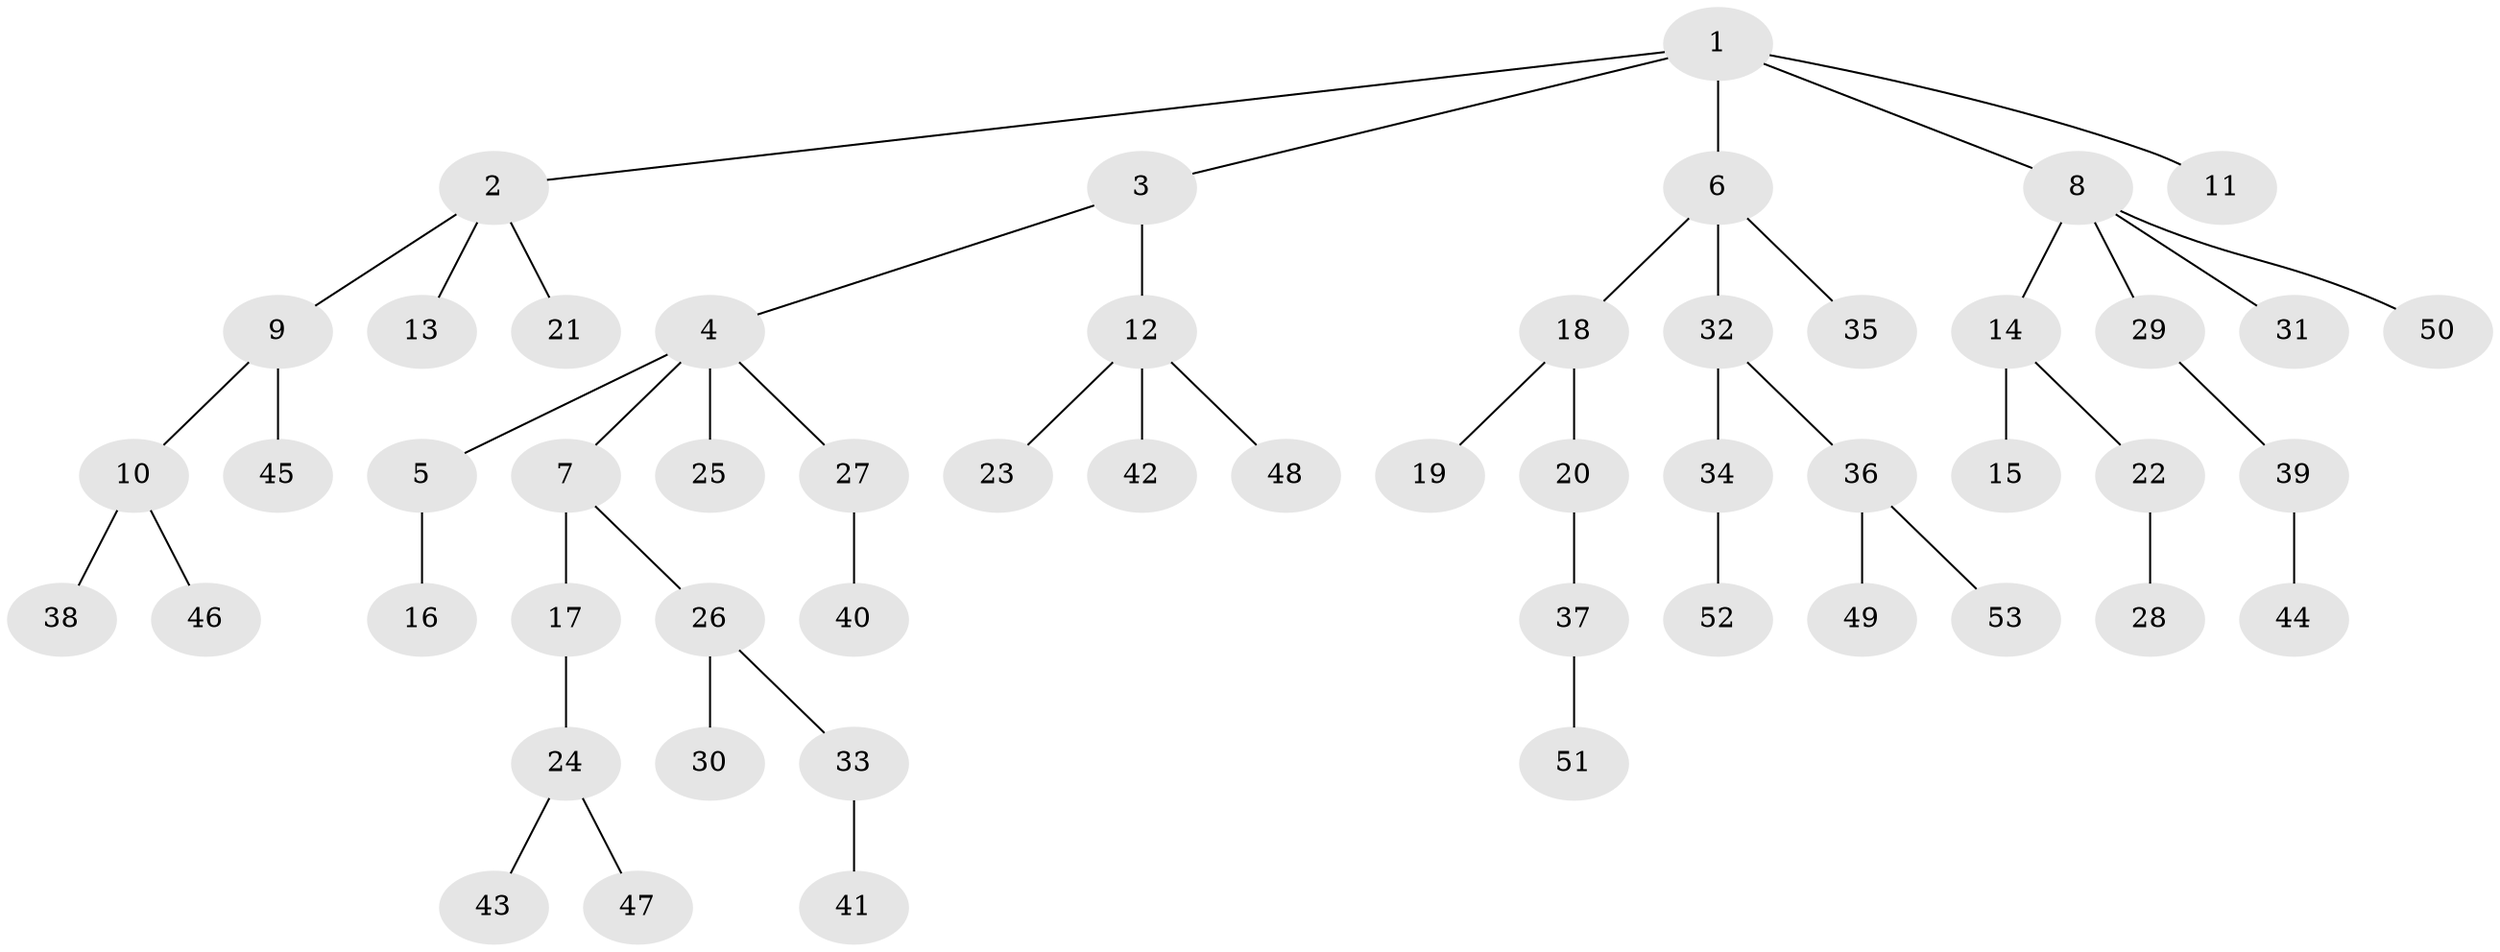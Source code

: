 // coarse degree distribution, {8: 0.030303030303030304, 3: 0.12121212121212122, 5: 0.030303030303030304, 4: 0.030303030303030304, 1: 0.5151515151515151, 2: 0.2727272727272727}
// Generated by graph-tools (version 1.1) at 2025/42/03/06/25 10:42:05]
// undirected, 53 vertices, 52 edges
graph export_dot {
graph [start="1"]
  node [color=gray90,style=filled];
  1;
  2;
  3;
  4;
  5;
  6;
  7;
  8;
  9;
  10;
  11;
  12;
  13;
  14;
  15;
  16;
  17;
  18;
  19;
  20;
  21;
  22;
  23;
  24;
  25;
  26;
  27;
  28;
  29;
  30;
  31;
  32;
  33;
  34;
  35;
  36;
  37;
  38;
  39;
  40;
  41;
  42;
  43;
  44;
  45;
  46;
  47;
  48;
  49;
  50;
  51;
  52;
  53;
  1 -- 2;
  1 -- 3;
  1 -- 6;
  1 -- 8;
  1 -- 11;
  2 -- 9;
  2 -- 13;
  2 -- 21;
  3 -- 4;
  3 -- 12;
  4 -- 5;
  4 -- 7;
  4 -- 25;
  4 -- 27;
  5 -- 16;
  6 -- 18;
  6 -- 32;
  6 -- 35;
  7 -- 17;
  7 -- 26;
  8 -- 14;
  8 -- 29;
  8 -- 31;
  8 -- 50;
  9 -- 10;
  9 -- 45;
  10 -- 38;
  10 -- 46;
  12 -- 23;
  12 -- 42;
  12 -- 48;
  14 -- 15;
  14 -- 22;
  17 -- 24;
  18 -- 19;
  18 -- 20;
  20 -- 37;
  22 -- 28;
  24 -- 43;
  24 -- 47;
  26 -- 30;
  26 -- 33;
  27 -- 40;
  29 -- 39;
  32 -- 34;
  32 -- 36;
  33 -- 41;
  34 -- 52;
  36 -- 49;
  36 -- 53;
  37 -- 51;
  39 -- 44;
}
